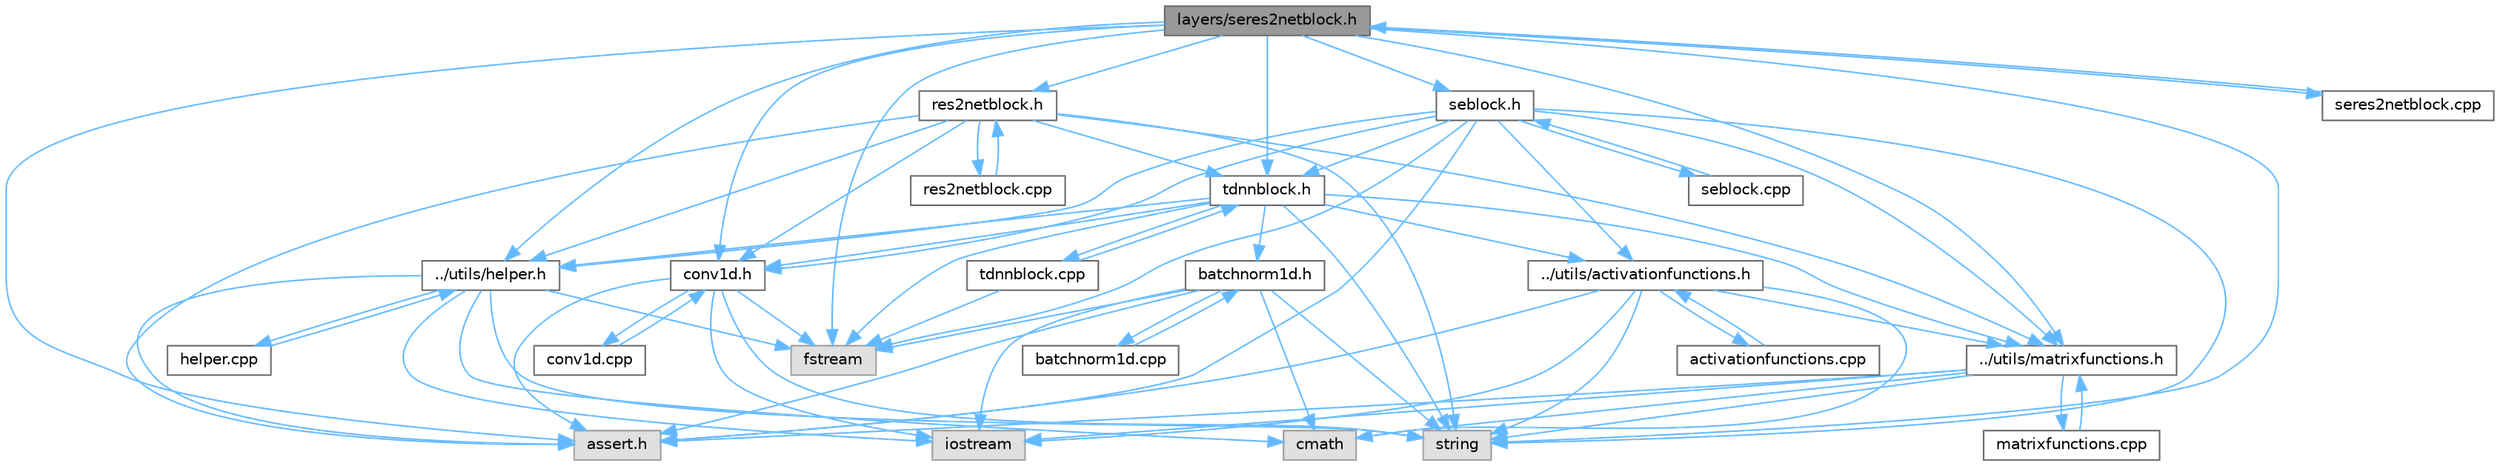 digraph "layers/seres2netblock.h"
{
 // LATEX_PDF_SIZE
  bgcolor="transparent";
  edge [fontname=Helvetica,fontsize=10,labelfontname=Helvetica,labelfontsize=10];
  node [fontname=Helvetica,fontsize=10,shape=box,height=0.2,width=0.4];
  Node1 [id="Node000001",label="layers/seres2netblock.h",height=0.2,width=0.4,color="gray40", fillcolor="grey60", style="filled", fontcolor="black",tooltip=" "];
  Node1 -> Node2 [id="edge1_Node000001_Node000002",color="steelblue1",style="solid",tooltip=" "];
  Node2 [id="Node000002",label="conv1d.h",height=0.2,width=0.4,color="grey40", fillcolor="white", style="filled",URL="$conv1d_8h.html",tooltip=" "];
  Node2 -> Node3 [id="edge2_Node000002_Node000003",color="steelblue1",style="solid",tooltip=" "];
  Node3 [id="Node000003",label="fstream",height=0.2,width=0.4,color="grey60", fillcolor="#E0E0E0", style="filled",tooltip=" "];
  Node2 -> Node4 [id="edge3_Node000002_Node000004",color="steelblue1",style="solid",tooltip=" "];
  Node4 [id="Node000004",label="assert.h",height=0.2,width=0.4,color="grey60", fillcolor="#E0E0E0", style="filled",tooltip=" "];
  Node2 -> Node5 [id="edge4_Node000002_Node000005",color="steelblue1",style="solid",tooltip=" "];
  Node5 [id="Node000005",label="string",height=0.2,width=0.4,color="grey60", fillcolor="#E0E0E0", style="filled",tooltip=" "];
  Node2 -> Node6 [id="edge5_Node000002_Node000006",color="steelblue1",style="solid",tooltip=" "];
  Node6 [id="Node000006",label="iostream",height=0.2,width=0.4,color="grey60", fillcolor="#E0E0E0", style="filled",tooltip=" "];
  Node2 -> Node7 [id="edge6_Node000002_Node000007",color="steelblue1",style="solid",tooltip=" "];
  Node7 [id="Node000007",label="conv1d.cpp",height=0.2,width=0.4,color="grey40", fillcolor="white", style="filled",URL="$conv1d_8cpp_source.html",tooltip=" "];
  Node7 -> Node2 [id="edge7_Node000007_Node000002",color="steelblue1",style="solid",tooltip=" "];
  Node1 -> Node8 [id="edge8_Node000001_Node000008",color="steelblue1",style="solid",tooltip=" "];
  Node8 [id="Node000008",label="../utils/helper.h",height=0.2,width=0.4,color="grey40", fillcolor="white", style="filled",URL="$helper_8h.html",tooltip="Extra functions."];
  Node8 -> Node5 [id="edge9_Node000008_Node000005",color="steelblue1",style="solid",tooltip=" "];
  Node8 -> Node3 [id="edge10_Node000008_Node000003",color="steelblue1",style="solid",tooltip=" "];
  Node8 -> Node9 [id="edge11_Node000008_Node000009",color="steelblue1",style="solid",tooltip=" "];
  Node9 [id="Node000009",label="cmath",height=0.2,width=0.4,color="grey60", fillcolor="#E0E0E0", style="filled",tooltip=" "];
  Node8 -> Node6 [id="edge12_Node000008_Node000006",color="steelblue1",style="solid",tooltip=" "];
  Node8 -> Node4 [id="edge13_Node000008_Node000004",color="steelblue1",style="solid",tooltip=" "];
  Node8 -> Node10 [id="edge14_Node000008_Node000010",color="steelblue1",style="solid",tooltip=" "];
  Node10 [id="Node000010",label="helper.cpp",height=0.2,width=0.4,color="grey40", fillcolor="white", style="filled",URL="$helper_8cpp.html",tooltip="Extra functions."];
  Node10 -> Node8 [id="edge15_Node000010_Node000008",color="steelblue1",style="solid",tooltip=" "];
  Node1 -> Node11 [id="edge16_Node000001_Node000011",color="steelblue1",style="solid",tooltip=" "];
  Node11 [id="Node000011",label="../utils/matrixfunctions.h",height=0.2,width=0.4,color="grey40", fillcolor="white", style="filled",URL="$matrixfunctions_8h.html",tooltip="Matrix Functions."];
  Node11 -> Node5 [id="edge17_Node000011_Node000005",color="steelblue1",style="solid",tooltip=" "];
  Node11 -> Node9 [id="edge18_Node000011_Node000009",color="steelblue1",style="solid",tooltip=" "];
  Node11 -> Node6 [id="edge19_Node000011_Node000006",color="steelblue1",style="solid",tooltip=" "];
  Node11 -> Node4 [id="edge20_Node000011_Node000004",color="steelblue1",style="solid",tooltip=" "];
  Node11 -> Node12 [id="edge21_Node000011_Node000012",color="steelblue1",style="solid",tooltip=" "];
  Node12 [id="Node000012",label="matrixfunctions.cpp",height=0.2,width=0.4,color="grey40", fillcolor="white", style="filled",URL="$matrixfunctions_8cpp.html",tooltip="Matrix Functions."];
  Node12 -> Node11 [id="edge22_Node000012_Node000011",color="steelblue1",style="solid",tooltip=" "];
  Node1 -> Node13 [id="edge23_Node000001_Node000013",color="steelblue1",style="solid",tooltip=" "];
  Node13 [id="Node000013",label="tdnnblock.h",height=0.2,width=0.4,color="grey40", fillcolor="white", style="filled",URL="$tdnnblock_8h.html",tooltip=" "];
  Node13 -> Node2 [id="edge24_Node000013_Node000002",color="steelblue1",style="solid",tooltip=" "];
  Node13 -> Node8 [id="edge25_Node000013_Node000008",color="steelblue1",style="solid",tooltip=" "];
  Node13 -> Node14 [id="edge26_Node000013_Node000014",color="steelblue1",style="solid",tooltip=" "];
  Node14 [id="Node000014",label="../utils/activationfunctions.h",height=0.2,width=0.4,color="grey40", fillcolor="white", style="filled",URL="$activationfunctions_8h.html",tooltip="Consist of Activation functions used in ML."];
  Node14 -> Node5 [id="edge27_Node000014_Node000005",color="steelblue1",style="solid",tooltip=" "];
  Node14 -> Node9 [id="edge28_Node000014_Node000009",color="steelblue1",style="solid",tooltip=" "];
  Node14 -> Node6 [id="edge29_Node000014_Node000006",color="steelblue1",style="solid",tooltip=" "];
  Node14 -> Node4 [id="edge30_Node000014_Node000004",color="steelblue1",style="solid",tooltip=" "];
  Node14 -> Node11 [id="edge31_Node000014_Node000011",color="steelblue1",style="solid",tooltip=" "];
  Node14 -> Node15 [id="edge32_Node000014_Node000015",color="steelblue1",style="solid",tooltip=" "];
  Node15 [id="Node000015",label="activationfunctions.cpp",height=0.2,width=0.4,color="grey40", fillcolor="white", style="filled",URL="$activationfunctions_8cpp.html",tooltip="Consist of Activation functions used in ML."];
  Node15 -> Node14 [id="edge33_Node000015_Node000014",color="steelblue1",style="solid",tooltip=" "];
  Node13 -> Node11 [id="edge34_Node000013_Node000011",color="steelblue1",style="solid",tooltip=" "];
  Node13 -> Node16 [id="edge35_Node000013_Node000016",color="steelblue1",style="solid",tooltip=" "];
  Node16 [id="Node000016",label="batchnorm1d.h",height=0.2,width=0.4,color="grey40", fillcolor="white", style="filled",URL="$batchnorm1d_8h.html",tooltip=" "];
  Node16 -> Node9 [id="edge36_Node000016_Node000009",color="steelblue1",style="solid",tooltip=" "];
  Node16 -> Node3 [id="edge37_Node000016_Node000003",color="steelblue1",style="solid",tooltip=" "];
  Node16 -> Node4 [id="edge38_Node000016_Node000004",color="steelblue1",style="solid",tooltip=" "];
  Node16 -> Node5 [id="edge39_Node000016_Node000005",color="steelblue1",style="solid",tooltip=" "];
  Node16 -> Node6 [id="edge40_Node000016_Node000006",color="steelblue1",style="solid",tooltip=" "];
  Node16 -> Node17 [id="edge41_Node000016_Node000017",color="steelblue1",style="solid",tooltip=" "];
  Node17 [id="Node000017",label="batchnorm1d.cpp",height=0.2,width=0.4,color="grey40", fillcolor="white", style="filled",URL="$batchnorm1d_8cpp.html",tooltip=" "];
  Node17 -> Node16 [id="edge42_Node000017_Node000016",color="steelblue1",style="solid",tooltip=" "];
  Node13 -> Node5 [id="edge43_Node000013_Node000005",color="steelblue1",style="solid",tooltip=" "];
  Node13 -> Node3 [id="edge44_Node000013_Node000003",color="steelblue1",style="solid",tooltip=" "];
  Node13 -> Node18 [id="edge45_Node000013_Node000018",color="steelblue1",style="solid",tooltip=" "];
  Node18 [id="Node000018",label="tdnnblock.cpp",height=0.2,width=0.4,color="grey40", fillcolor="white", style="filled",URL="$tdnnblock_8cpp.html",tooltip=" "];
  Node18 -> Node13 [id="edge46_Node000018_Node000013",color="steelblue1",style="solid",tooltip=" "];
  Node18 -> Node3 [id="edge47_Node000018_Node000003",color="steelblue1",style="solid",tooltip=" "];
  Node1 -> Node19 [id="edge48_Node000001_Node000019",color="steelblue1",style="solid",tooltip=" "];
  Node19 [id="Node000019",label="res2netblock.h",height=0.2,width=0.4,color="grey40", fillcolor="white", style="filled",URL="$res2netblock_8h.html",tooltip=" "];
  Node19 -> Node2 [id="edge49_Node000019_Node000002",color="steelblue1",style="solid",tooltip=" "];
  Node19 -> Node8 [id="edge50_Node000019_Node000008",color="steelblue1",style="solid",tooltip=" "];
  Node19 -> Node11 [id="edge51_Node000019_Node000011",color="steelblue1",style="solid",tooltip=" "];
  Node19 -> Node13 [id="edge52_Node000019_Node000013",color="steelblue1",style="solid",tooltip=" "];
  Node19 -> Node5 [id="edge53_Node000019_Node000005",color="steelblue1",style="solid",tooltip=" "];
  Node19 -> Node4 [id="edge54_Node000019_Node000004",color="steelblue1",style="solid",tooltip=" "];
  Node19 -> Node20 [id="edge55_Node000019_Node000020",color="steelblue1",style="solid",tooltip=" "];
  Node20 [id="Node000020",label="res2netblock.cpp",height=0.2,width=0.4,color="grey40", fillcolor="white", style="filled",URL="$res2netblock_8cpp.html",tooltip=" "];
  Node20 -> Node19 [id="edge56_Node000020_Node000019",color="steelblue1",style="solid",tooltip=" "];
  Node1 -> Node21 [id="edge57_Node000001_Node000021",color="steelblue1",style="solid",tooltip=" "];
  Node21 [id="Node000021",label="seblock.h",height=0.2,width=0.4,color="grey40", fillcolor="white", style="filled",URL="$seblock_8h.html",tooltip=" "];
  Node21 -> Node2 [id="edge58_Node000021_Node000002",color="steelblue1",style="solid",tooltip=" "];
  Node21 -> Node8 [id="edge59_Node000021_Node000008",color="steelblue1",style="solid",tooltip=" "];
  Node21 -> Node14 [id="edge60_Node000021_Node000014",color="steelblue1",style="solid",tooltip=" "];
  Node21 -> Node11 [id="edge61_Node000021_Node000011",color="steelblue1",style="solid",tooltip=" "];
  Node21 -> Node13 [id="edge62_Node000021_Node000013",color="steelblue1",style="solid",tooltip=" "];
  Node21 -> Node5 [id="edge63_Node000021_Node000005",color="steelblue1",style="solid",tooltip=" "];
  Node21 -> Node4 [id="edge64_Node000021_Node000004",color="steelblue1",style="solid",tooltip=" "];
  Node21 -> Node3 [id="edge65_Node000021_Node000003",color="steelblue1",style="solid",tooltip=" "];
  Node21 -> Node22 [id="edge66_Node000021_Node000022",color="steelblue1",style="solid",tooltip=" "];
  Node22 [id="Node000022",label="seblock.cpp",height=0.2,width=0.4,color="grey40", fillcolor="white", style="filled",URL="$seblock_8cpp.html",tooltip=" "];
  Node22 -> Node21 [id="edge67_Node000022_Node000021",color="steelblue1",style="solid",tooltip=" "];
  Node1 -> Node5 [id="edge68_Node000001_Node000005",color="steelblue1",style="solid",tooltip=" "];
  Node1 -> Node4 [id="edge69_Node000001_Node000004",color="steelblue1",style="solid",tooltip=" "];
  Node1 -> Node3 [id="edge70_Node000001_Node000003",color="steelblue1",style="solid",tooltip=" "];
  Node1 -> Node23 [id="edge71_Node000001_Node000023",color="steelblue1",style="solid",tooltip=" "];
  Node23 [id="Node000023",label="seres2netblock.cpp",height=0.2,width=0.4,color="grey40", fillcolor="white", style="filled",URL="$seres2netblock_8cpp.html",tooltip=" "];
  Node23 -> Node1 [id="edge72_Node000023_Node000001",color="steelblue1",style="solid",tooltip=" "];
}

